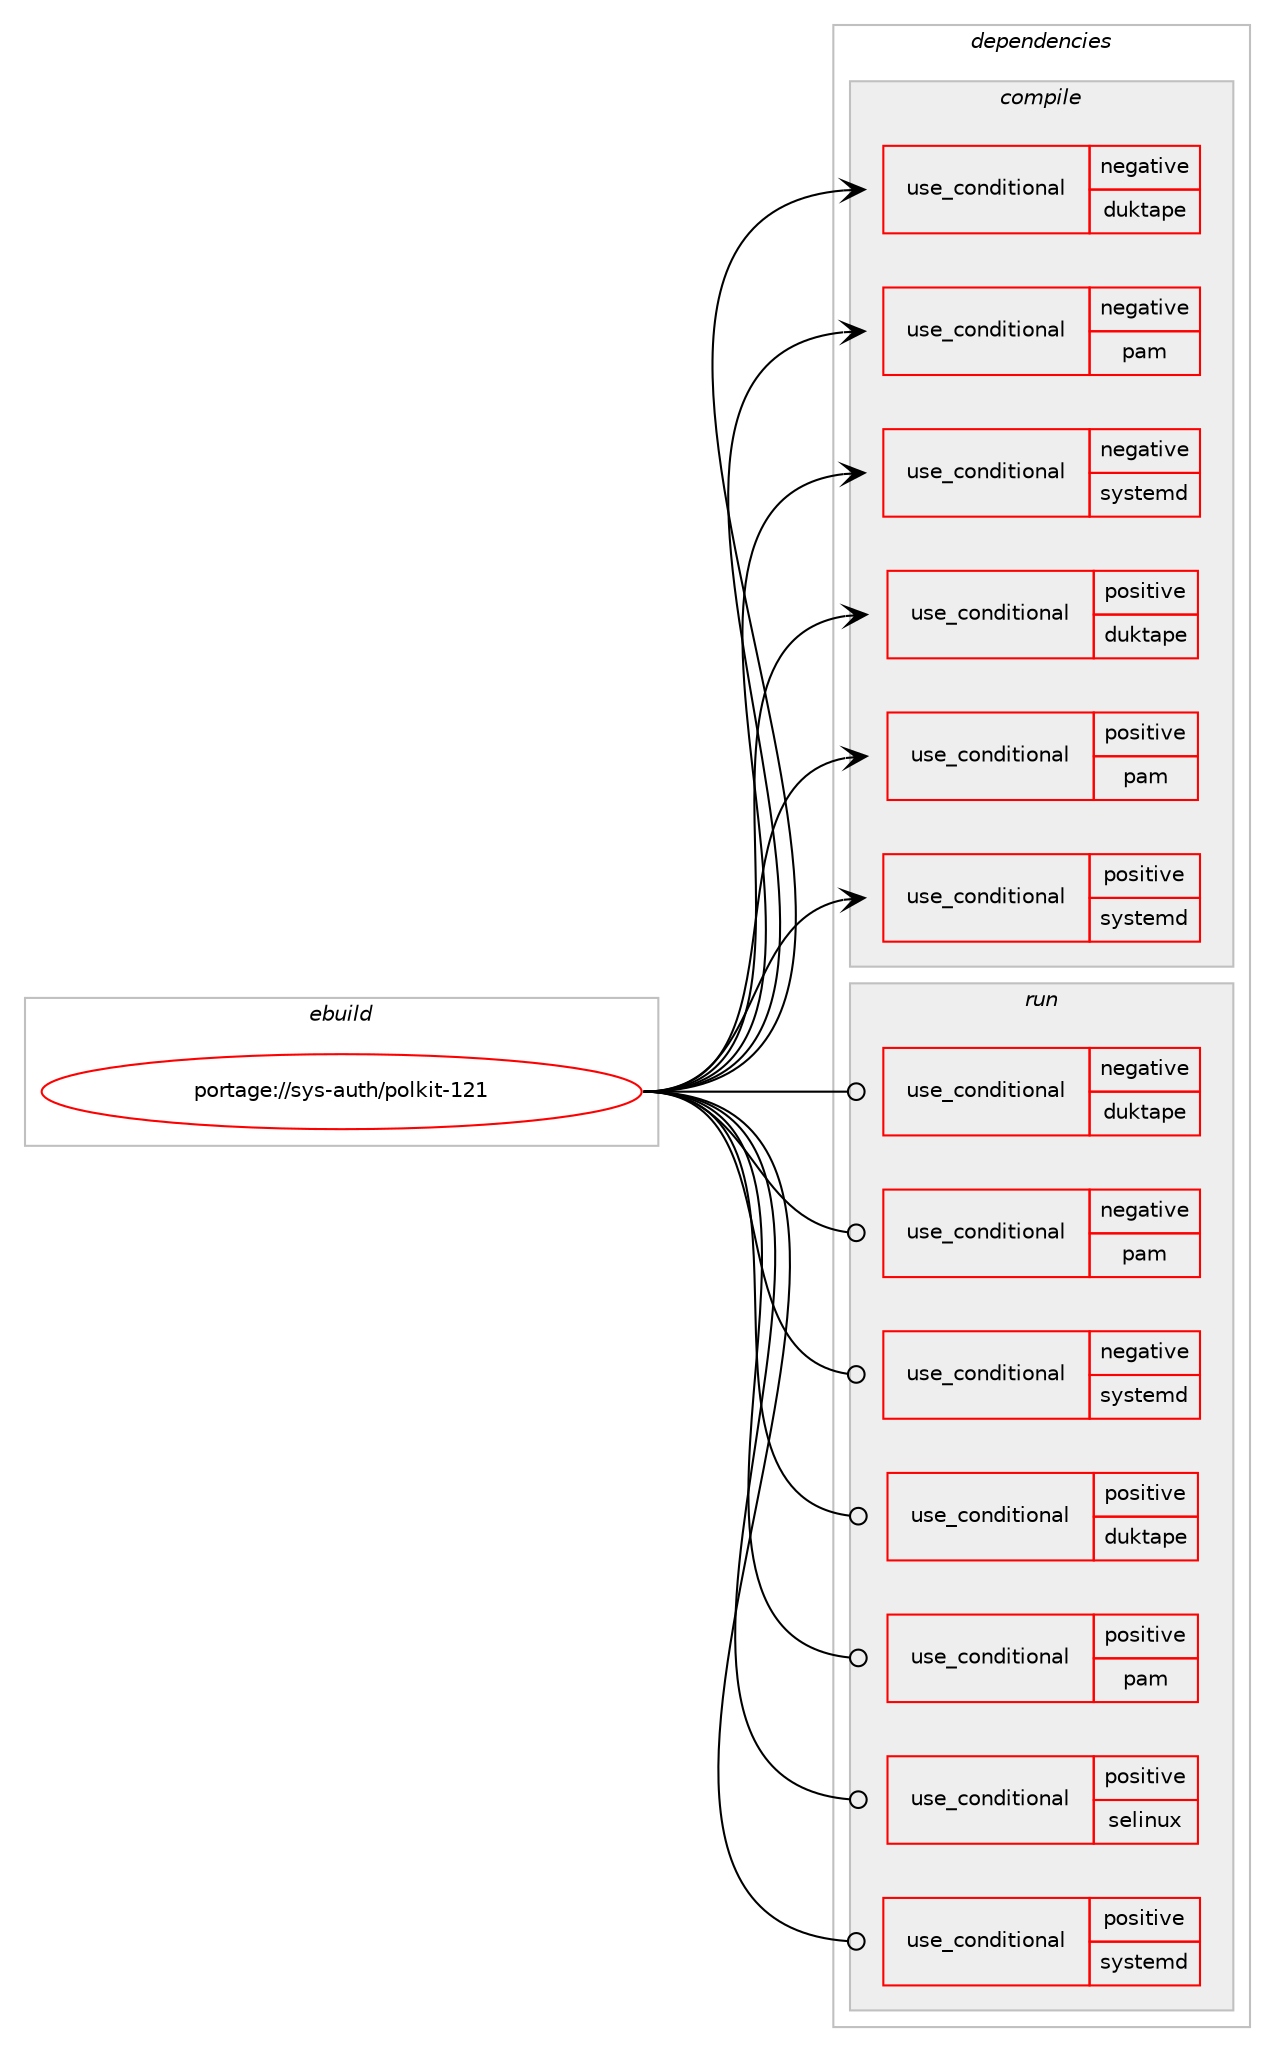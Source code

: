 digraph prolog {

# *************
# Graph options
# *************

newrank=true;
concentrate=true;
compound=true;
graph [rankdir=LR,fontname=Helvetica,fontsize=10,ranksep=1.5];#, ranksep=2.5, nodesep=0.2];
edge  [arrowhead=vee];
node  [fontname=Helvetica,fontsize=10];

# **********
# The ebuild
# **********

subgraph cluster_leftcol {
color=gray;
rank=same;
label=<<i>ebuild</i>>;
id [label="portage://sys-auth/polkit-121", color=red, width=4, href="../sys-auth/polkit-121.svg"];
}

# ****************
# The dependencies
# ****************

subgraph cluster_midcol {
color=gray;
label=<<i>dependencies</i>>;
subgraph cluster_compile {
fillcolor="#eeeeee";
style=filled;
label=<<i>compile</i>>;
subgraph cond3879 {
dependency5935 [label=<<TABLE BORDER="0" CELLBORDER="1" CELLSPACING="0" CELLPADDING="4"><TR><TD ROWSPAN="3" CELLPADDING="10">use_conditional</TD></TR><TR><TD>negative</TD></TR><TR><TD>duktape</TD></TR></TABLE>>, shape=none, color=red];
# *** BEGIN UNKNOWN DEPENDENCY TYPE (TODO) ***
# dependency5935 -> package_dependency(portage://sys-auth/polkit-121,install,no,dev-lang,spidermonkey,none,[,,],[slot(91)],[use(disable(debug),none)])
# *** END UNKNOWN DEPENDENCY TYPE (TODO) ***

}
id:e -> dependency5935:w [weight=20,style="solid",arrowhead="vee"];
subgraph cond3880 {
dependency5936 [label=<<TABLE BORDER="0" CELLBORDER="1" CELLSPACING="0" CELLPADDING="4"><TR><TD ROWSPAN="3" CELLPADDING="10">use_conditional</TD></TR><TR><TD>negative</TD></TR><TR><TD>pam</TD></TR></TABLE>>, shape=none, color=red];
# *** BEGIN UNKNOWN DEPENDENCY TYPE (TODO) ***
# dependency5936 -> package_dependency(portage://sys-auth/polkit-121,install,no,virtual,libcrypt,none,[,,],any_same_slot,[])
# *** END UNKNOWN DEPENDENCY TYPE (TODO) ***

}
id:e -> dependency5936:w [weight=20,style="solid",arrowhead="vee"];
subgraph cond3881 {
dependency5937 [label=<<TABLE BORDER="0" CELLBORDER="1" CELLSPACING="0" CELLPADDING="4"><TR><TD ROWSPAN="3" CELLPADDING="10">use_conditional</TD></TR><TR><TD>negative</TD></TR><TR><TD>systemd</TD></TR></TABLE>>, shape=none, color=red];
# *** BEGIN UNKNOWN DEPENDENCY TYPE (TODO) ***
# dependency5937 -> package_dependency(portage://sys-auth/polkit-121,install,no,sys-auth,elogind,none,[,,],[],[])
# *** END UNKNOWN DEPENDENCY TYPE (TODO) ***

}
id:e -> dependency5937:w [weight=20,style="solid",arrowhead="vee"];
subgraph cond3882 {
dependency5938 [label=<<TABLE BORDER="0" CELLBORDER="1" CELLSPACING="0" CELLPADDING="4"><TR><TD ROWSPAN="3" CELLPADDING="10">use_conditional</TD></TR><TR><TD>positive</TD></TR><TR><TD>duktape</TD></TR></TABLE>>, shape=none, color=red];
# *** BEGIN UNKNOWN DEPENDENCY TYPE (TODO) ***
# dependency5938 -> package_dependency(portage://sys-auth/polkit-121,install,no,dev-lang,duktape,none,[,,],any_same_slot,[])
# *** END UNKNOWN DEPENDENCY TYPE (TODO) ***

}
id:e -> dependency5938:w [weight=20,style="solid",arrowhead="vee"];
subgraph cond3883 {
dependency5939 [label=<<TABLE BORDER="0" CELLBORDER="1" CELLSPACING="0" CELLPADDING="4"><TR><TD ROWSPAN="3" CELLPADDING="10">use_conditional</TD></TR><TR><TD>positive</TD></TR><TR><TD>pam</TD></TR></TABLE>>, shape=none, color=red];
# *** BEGIN UNKNOWN DEPENDENCY TYPE (TODO) ***
# dependency5939 -> package_dependency(portage://sys-auth/polkit-121,install,no,sys-auth,pambase,none,[,,],[],[])
# *** END UNKNOWN DEPENDENCY TYPE (TODO) ***

# *** BEGIN UNKNOWN DEPENDENCY TYPE (TODO) ***
# dependency5939 -> package_dependency(portage://sys-auth/polkit-121,install,no,sys-libs,pam,none,[,,],[],[])
# *** END UNKNOWN DEPENDENCY TYPE (TODO) ***

}
id:e -> dependency5939:w [weight=20,style="solid",arrowhead="vee"];
subgraph cond3884 {
dependency5940 [label=<<TABLE BORDER="0" CELLBORDER="1" CELLSPACING="0" CELLPADDING="4"><TR><TD ROWSPAN="3" CELLPADDING="10">use_conditional</TD></TR><TR><TD>positive</TD></TR><TR><TD>systemd</TD></TR></TABLE>>, shape=none, color=red];
# *** BEGIN UNKNOWN DEPENDENCY TYPE (TODO) ***
# dependency5940 -> package_dependency(portage://sys-auth/polkit-121,install,no,sys-apps,systemd,none,[,,],[slot(0),equal],[use(enable(policykit),none)])
# *** END UNKNOWN DEPENDENCY TYPE (TODO) ***

}
id:e -> dependency5940:w [weight=20,style="solid",arrowhead="vee"];
# *** BEGIN UNKNOWN DEPENDENCY TYPE (TODO) ***
# id -> package_dependency(portage://sys-auth/polkit-121,install,no,dev-libs,expat,none,[,,],[],[])
# *** END UNKNOWN DEPENDENCY TYPE (TODO) ***

# *** BEGIN UNKNOWN DEPENDENCY TYPE (TODO) ***
# id -> package_dependency(portage://sys-auth/polkit-121,install,no,dev-libs,glib,none,[,,],[slot(2)],[])
# *** END UNKNOWN DEPENDENCY TYPE (TODO) ***

}
subgraph cluster_compileandrun {
fillcolor="#eeeeee";
style=filled;
label=<<i>compile and run</i>>;
}
subgraph cluster_run {
fillcolor="#eeeeee";
style=filled;
label=<<i>run</i>>;
subgraph cond3885 {
dependency5941 [label=<<TABLE BORDER="0" CELLBORDER="1" CELLSPACING="0" CELLPADDING="4"><TR><TD ROWSPAN="3" CELLPADDING="10">use_conditional</TD></TR><TR><TD>negative</TD></TR><TR><TD>duktape</TD></TR></TABLE>>, shape=none, color=red];
# *** BEGIN UNKNOWN DEPENDENCY TYPE (TODO) ***
# dependency5941 -> package_dependency(portage://sys-auth/polkit-121,run,no,dev-lang,spidermonkey,none,[,,],[slot(91)],[use(disable(debug),none)])
# *** END UNKNOWN DEPENDENCY TYPE (TODO) ***

}
id:e -> dependency5941:w [weight=20,style="solid",arrowhead="odot"];
subgraph cond3886 {
dependency5942 [label=<<TABLE BORDER="0" CELLBORDER="1" CELLSPACING="0" CELLPADDING="4"><TR><TD ROWSPAN="3" CELLPADDING="10">use_conditional</TD></TR><TR><TD>negative</TD></TR><TR><TD>pam</TD></TR></TABLE>>, shape=none, color=red];
# *** BEGIN UNKNOWN DEPENDENCY TYPE (TODO) ***
# dependency5942 -> package_dependency(portage://sys-auth/polkit-121,run,no,virtual,libcrypt,none,[,,],any_same_slot,[])
# *** END UNKNOWN DEPENDENCY TYPE (TODO) ***

}
id:e -> dependency5942:w [weight=20,style="solid",arrowhead="odot"];
subgraph cond3887 {
dependency5943 [label=<<TABLE BORDER="0" CELLBORDER="1" CELLSPACING="0" CELLPADDING="4"><TR><TD ROWSPAN="3" CELLPADDING="10">use_conditional</TD></TR><TR><TD>negative</TD></TR><TR><TD>systemd</TD></TR></TABLE>>, shape=none, color=red];
# *** BEGIN UNKNOWN DEPENDENCY TYPE (TODO) ***
# dependency5943 -> package_dependency(portage://sys-auth/polkit-121,run,no,sys-auth,elogind,none,[,,],[],[])
# *** END UNKNOWN DEPENDENCY TYPE (TODO) ***

}
id:e -> dependency5943:w [weight=20,style="solid",arrowhead="odot"];
subgraph cond3888 {
dependency5944 [label=<<TABLE BORDER="0" CELLBORDER="1" CELLSPACING="0" CELLPADDING="4"><TR><TD ROWSPAN="3" CELLPADDING="10">use_conditional</TD></TR><TR><TD>positive</TD></TR><TR><TD>duktape</TD></TR></TABLE>>, shape=none, color=red];
# *** BEGIN UNKNOWN DEPENDENCY TYPE (TODO) ***
# dependency5944 -> package_dependency(portage://sys-auth/polkit-121,run,no,dev-lang,duktape,none,[,,],any_same_slot,[])
# *** END UNKNOWN DEPENDENCY TYPE (TODO) ***

}
id:e -> dependency5944:w [weight=20,style="solid",arrowhead="odot"];
subgraph cond3889 {
dependency5945 [label=<<TABLE BORDER="0" CELLBORDER="1" CELLSPACING="0" CELLPADDING="4"><TR><TD ROWSPAN="3" CELLPADDING="10">use_conditional</TD></TR><TR><TD>positive</TD></TR><TR><TD>pam</TD></TR></TABLE>>, shape=none, color=red];
# *** BEGIN UNKNOWN DEPENDENCY TYPE (TODO) ***
# dependency5945 -> package_dependency(portage://sys-auth/polkit-121,run,no,sys-auth,pambase,none,[,,],[],[])
# *** END UNKNOWN DEPENDENCY TYPE (TODO) ***

# *** BEGIN UNKNOWN DEPENDENCY TYPE (TODO) ***
# dependency5945 -> package_dependency(portage://sys-auth/polkit-121,run,no,sys-libs,pam,none,[,,],[],[])
# *** END UNKNOWN DEPENDENCY TYPE (TODO) ***

}
id:e -> dependency5945:w [weight=20,style="solid",arrowhead="odot"];
subgraph cond3890 {
dependency5946 [label=<<TABLE BORDER="0" CELLBORDER="1" CELLSPACING="0" CELLPADDING="4"><TR><TD ROWSPAN="3" CELLPADDING="10">use_conditional</TD></TR><TR><TD>positive</TD></TR><TR><TD>selinux</TD></TR></TABLE>>, shape=none, color=red];
# *** BEGIN UNKNOWN DEPENDENCY TYPE (TODO) ***
# dependency5946 -> package_dependency(portage://sys-auth/polkit-121,run,no,sec-policy,selinux-policykit,none,[,,],[],[])
# *** END UNKNOWN DEPENDENCY TYPE (TODO) ***

}
id:e -> dependency5946:w [weight=20,style="solid",arrowhead="odot"];
subgraph cond3891 {
dependency5947 [label=<<TABLE BORDER="0" CELLBORDER="1" CELLSPACING="0" CELLPADDING="4"><TR><TD ROWSPAN="3" CELLPADDING="10">use_conditional</TD></TR><TR><TD>positive</TD></TR><TR><TD>systemd</TD></TR></TABLE>>, shape=none, color=red];
# *** BEGIN UNKNOWN DEPENDENCY TYPE (TODO) ***
# dependency5947 -> package_dependency(portage://sys-auth/polkit-121,run,no,sys-apps,systemd,none,[,,],[slot(0),equal],[use(enable(policykit),none)])
# *** END UNKNOWN DEPENDENCY TYPE (TODO) ***

}
id:e -> dependency5947:w [weight=20,style="solid",arrowhead="odot"];
# *** BEGIN UNKNOWN DEPENDENCY TYPE (TODO) ***
# id -> package_dependency(portage://sys-auth/polkit-121,run,no,acct-user,polkitd,none,[,,],[],[])
# *** END UNKNOWN DEPENDENCY TYPE (TODO) ***

# *** BEGIN UNKNOWN DEPENDENCY TYPE (TODO) ***
# id -> package_dependency(portage://sys-auth/polkit-121,run,no,dev-libs,expat,none,[,,],[],[])
# *** END UNKNOWN DEPENDENCY TYPE (TODO) ***

# *** BEGIN UNKNOWN DEPENDENCY TYPE (TODO) ***
# id -> package_dependency(portage://sys-auth/polkit-121,run,no,dev-libs,glib,none,[,,],[slot(2)],[])
# *** END UNKNOWN DEPENDENCY TYPE (TODO) ***

}
}

# **************
# The candidates
# **************

subgraph cluster_choices {
rank=same;
color=gray;
label=<<i>candidates</i>>;

}

}
